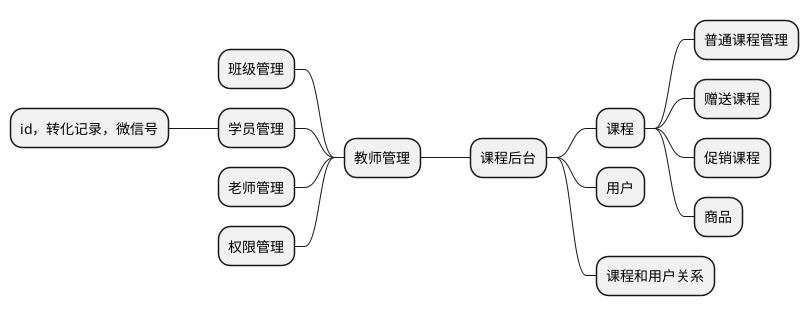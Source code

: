 @startmindmap
+ 课程后台

++ 课程
+++ 普通课程管理
+++ 赠送课程
+++ 促销课程
+++ 商品

++ 用户

++ 课程和用户关系

-- 教师管理
--- 班级管理

--- 学员管理
---- id，转化记录，微信号

--- 老师管理

--- 权限管理
@endmindmap